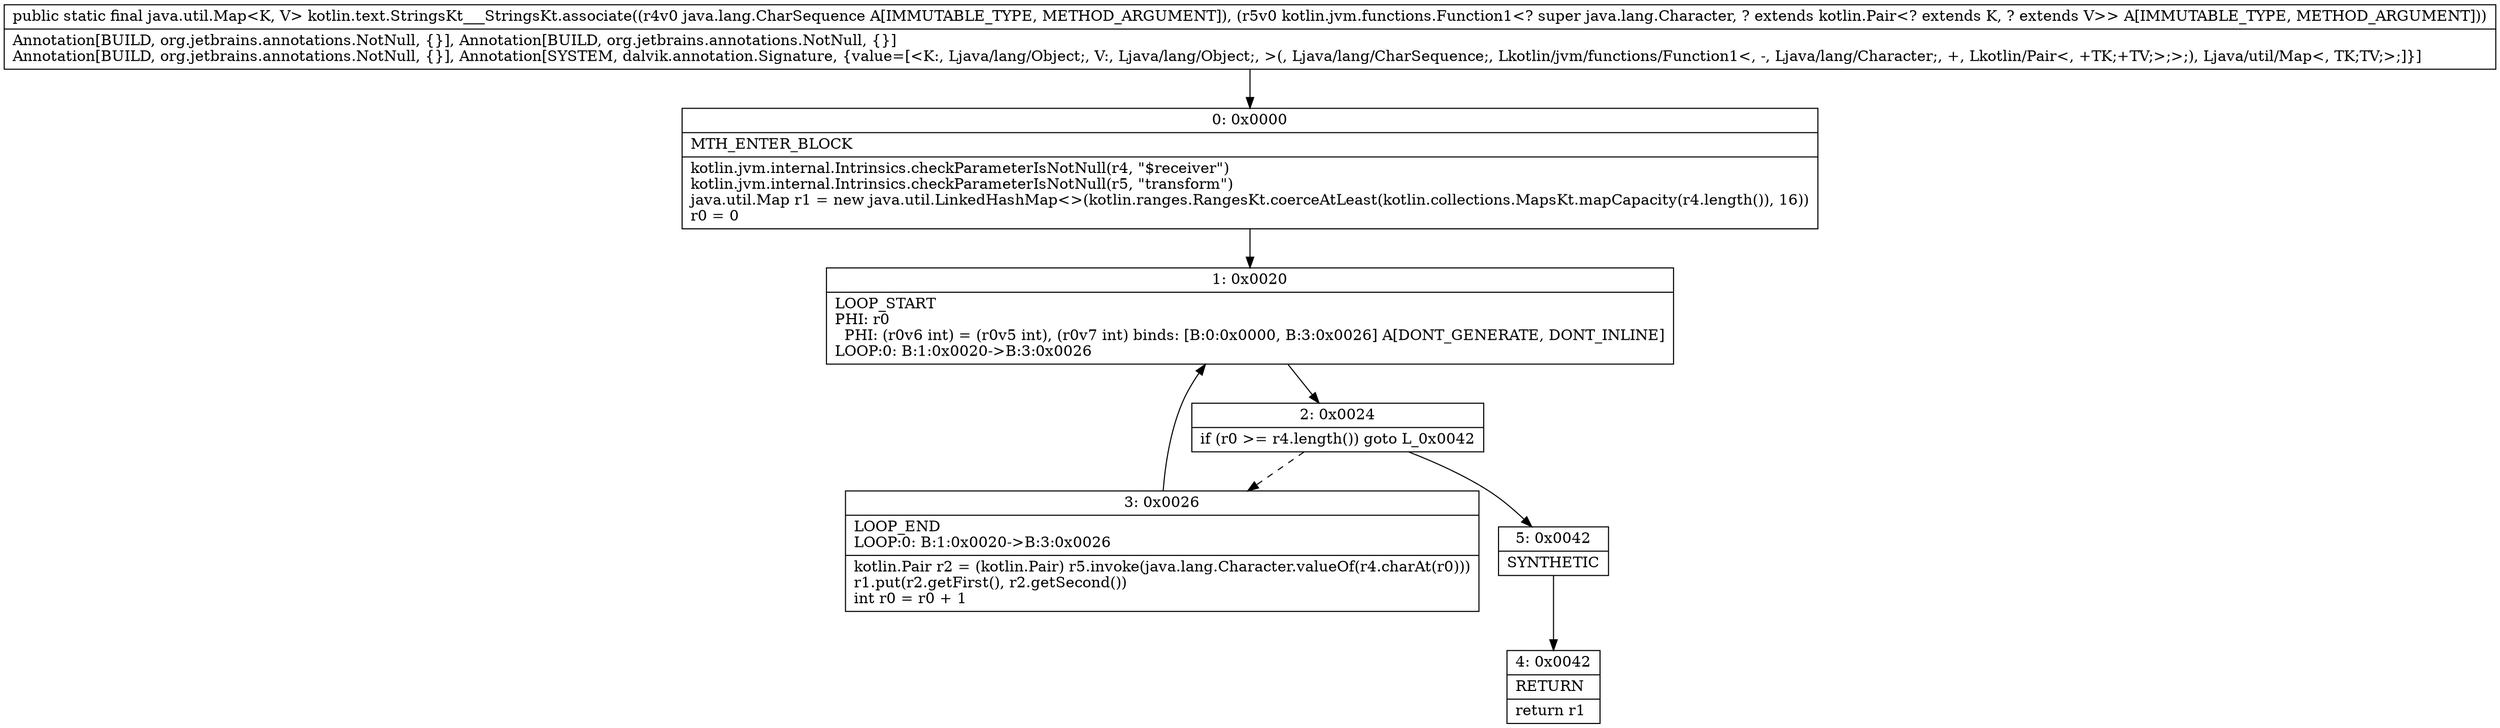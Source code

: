 digraph "CFG forkotlin.text.StringsKt___StringsKt.associate(Ljava\/lang\/CharSequence;Lkotlin\/jvm\/functions\/Function1;)Ljava\/util\/Map;" {
Node_0 [shape=record,label="{0\:\ 0x0000|MTH_ENTER_BLOCK\l|kotlin.jvm.internal.Intrinsics.checkParameterIsNotNull(r4, \"$receiver\")\lkotlin.jvm.internal.Intrinsics.checkParameterIsNotNull(r5, \"transform\")\ljava.util.Map r1 = new java.util.LinkedHashMap\<\>(kotlin.ranges.RangesKt.coerceAtLeast(kotlin.collections.MapsKt.mapCapacity(r4.length()), 16))\lr0 = 0\l}"];
Node_1 [shape=record,label="{1\:\ 0x0020|LOOP_START\lPHI: r0 \l  PHI: (r0v6 int) = (r0v5 int), (r0v7 int) binds: [B:0:0x0000, B:3:0x0026] A[DONT_GENERATE, DONT_INLINE]\lLOOP:0: B:1:0x0020\-\>B:3:0x0026\l}"];
Node_2 [shape=record,label="{2\:\ 0x0024|if (r0 \>= r4.length()) goto L_0x0042\l}"];
Node_3 [shape=record,label="{3\:\ 0x0026|LOOP_END\lLOOP:0: B:1:0x0020\-\>B:3:0x0026\l|kotlin.Pair r2 = (kotlin.Pair) r5.invoke(java.lang.Character.valueOf(r4.charAt(r0)))\lr1.put(r2.getFirst(), r2.getSecond())\lint r0 = r0 + 1\l}"];
Node_4 [shape=record,label="{4\:\ 0x0042|RETURN\l|return r1\l}"];
Node_5 [shape=record,label="{5\:\ 0x0042|SYNTHETIC\l}"];
MethodNode[shape=record,label="{public static final java.util.Map\<K, V\> kotlin.text.StringsKt___StringsKt.associate((r4v0 java.lang.CharSequence A[IMMUTABLE_TYPE, METHOD_ARGUMENT]), (r5v0 kotlin.jvm.functions.Function1\<? super java.lang.Character, ? extends kotlin.Pair\<? extends K, ? extends V\>\> A[IMMUTABLE_TYPE, METHOD_ARGUMENT]))  | Annotation[BUILD, org.jetbrains.annotations.NotNull, \{\}], Annotation[BUILD, org.jetbrains.annotations.NotNull, \{\}]\lAnnotation[BUILD, org.jetbrains.annotations.NotNull, \{\}], Annotation[SYSTEM, dalvik.annotation.Signature, \{value=[\<K:, Ljava\/lang\/Object;, V:, Ljava\/lang\/Object;, \>(, Ljava\/lang\/CharSequence;, Lkotlin\/jvm\/functions\/Function1\<, \-, Ljava\/lang\/Character;, +, Lkotlin\/Pair\<, +TK;+TV;\>;\>;), Ljava\/util\/Map\<, TK;TV;\>;]\}]\l}"];
MethodNode -> Node_0;
Node_0 -> Node_1;
Node_1 -> Node_2;
Node_2 -> Node_3[style=dashed];
Node_2 -> Node_5;
Node_3 -> Node_1;
Node_5 -> Node_4;
}


